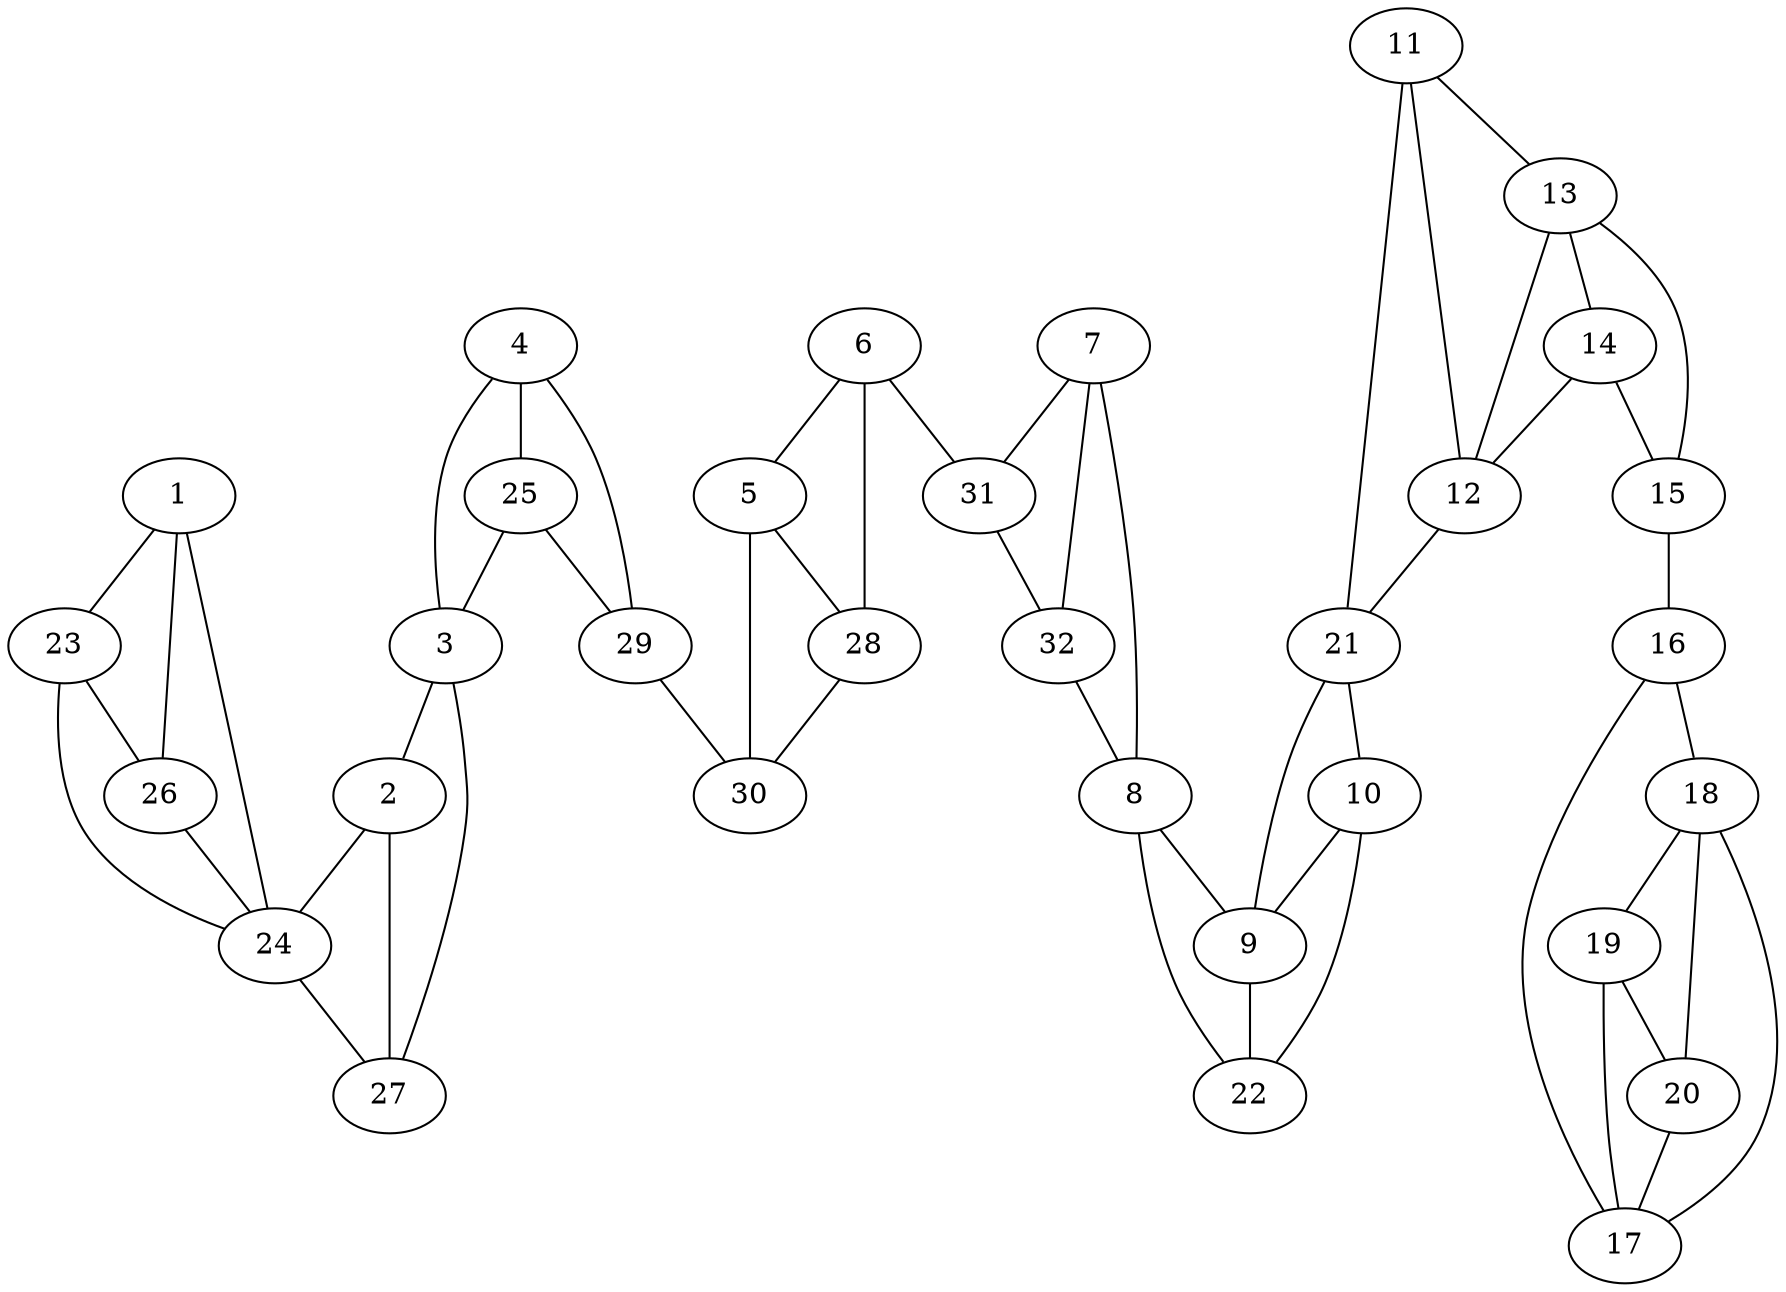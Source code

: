 graph pdb1a8h {
	1	 [aaLength=19,
		sequence=LGHAYTTVVADFLARWHRL,
		type=0];
	23	 [aaLength=5,
		sequence=VFYVT,
		type=1];
	1 -- 23	 [distance0="16.0",
		frequency=1,
		type0=2];
	24	 [aaLength=8,
		sequence=RTFFLTGT,
		type=1];
	1 -- 24	 [distance0="22.0",
		frequency=1,
		type0=3];
	26	 [aaLength=3,
		sequence=IYY,
		type=1];
	1 -- 26	 [distance0="9.0",
		frequency=1,
		type0=1];
	2	 [aaLength=9,
		sequence=ETVYRAAQA,
		type=0];
	2 -- 24	 [distance0="12.0",
		frequency=1,
		type0=2];
	27	 [aaLength=3,
		sequence=GTD,
		type=1];
	2 -- 27	 [distance0="6.0",
		frequency=1,
		type0=1];
	3	 [aaLength=18,
		sequence=PKAFVDRVSGRFKRAWDL,
		type=0];
	3 -- 2	 [distance0="13.0",
		frequency=1,
		type0=1];
	3 -- 27	 [distance0="19.0",
		frequency=1,
		type0=2];
	4	 [aaLength=16,
		sequence=ERHKKVVQLVLKKVYE,
		type=0];
	4 -- 3	 [distance0="31.0",
		frequency=1,
		type0=3];
	25	 [aaLength=4,
		sequence=DFIR,
		type=1];
	4 -- 25	 [distance0="7.0",
		frequency=1,
		type0=1];
	29	 [aaLength=11,
		sequence=IYYGEYEGLYC,
		type=1];
	4 -- 29	 [distance0="19.0",
		distance1="0.0",
		frequency=2,
		type0=2,
		type1=4];
	5	 [aaLength=13,
		sequence=EKYRPWLQEYIQE,
		type=0];
	28	 [aaLength=10,
		sequence=ERRKEGNYFF,
		type=1];
	5 -- 28	 [distance0="12.0",
		frequency=1,
		type0=1];
	30	 [aaLength=3,
		sequence=RFY,
		type=1];
	5 -- 30	 [distance0="32.0",
		frequency=1,
		type0=3];
	6	 [aaLength=10,
		sequence=EGYRNEVLAM,
		type=0];
	6 -- 5	 [distance0="20.0",
		frequency=1,
		type0=1];
	6 -- 28	 [distance0="32.0",
		frequency=1,
		type0=3];
	31	 [aaLength=3,
		sequence=SRP,
		type=1];
	6 -- 31	 [distance0="20.0",
		distance1="0.0",
		frequency=2,
		type0=2,
		type1=4];
	7	 [aaLength=12,
		sequence=WFDALLNYVSAL,
		type=0];
	8	 [aaLength=9,
		sequence=EAYRTFWPH,
		type=0];
	7 -- 8	 [distance0="17.0",
		distance1="0.0",
		frequency=2,
		type0=2,
		type1=4];
	7 -- 31	 [distance0="23.0",
		frequency=1,
		type0=3];
	32	 [aaLength=3,
		sequence=HVT,
		type=1];
	7 -- 32	 [distance0="5.0",
		frequency=1,
		type0=1];
	9	 [aaLength=8,
		sequence=KDILKPHA,
		type=0];
	8 -- 9	 [distance0="15.0",
		frequency=1,
		type0=2];
	22	 [aaLength=6,
		sequence=AWHLIG,
		type=1];
	8 -- 22	 [distance0="9.0",
		distance1="0.0",
		frequency=2,
		type0=1,
		type1=5];
	9 -- 22	 [distance0="6.0",
		frequency=1,
		type0=1];
	10	 [aaLength=9,
		sequence=FWPTMLKAA,
		type=0];
	10 -- 9	 [distance0="9.0",
		frequency=1,
		type0=1];
	10 -- 22	 [distance0="15.0",
		frequency=1,
		type0=3];
	11	 [aaLength=8,
		sequence=PFALLEKY,
		type=0];
	13	 [aaLength=10,
		sequence=EEALRTRYEA,
		type=0];
	11 -- 13	 [distance0="30.0",
		frequency=1,
		type0=3];
	12	 [aaLength=11,
		sequence=RDALRYYLLRE,
		type=0];
	11 -- 12	 [distance0="9.0",
		distance1="0.0",
		frequency=2,
		type0=1,
		type1=4];
	21	 [aaLength=5,
		sequence=HLNVG,
		type=1];
	11 -- 21	 [distance0="25.0",
		frequency=1,
		type0=2];
	12 -- 13	 [distance0="21.0",
		distance1="0.0",
		frequency=2,
		type0=2,
		type1=4];
	12 -- 21	 [distance0="34.0",
		frequency=1,
		type0=3];
	14	 [aaLength=14,
		sequence=GNLVQRTRAMLFRF,
		type=0];
	13 -- 14	 [distance0="16.0",
		distance1="0.0",
		frequency=2,
		type0=1,
		type1=4];
	14 -- 12	 [distance0="37.0",
		frequency=1,
		type0=3];
	15	 [aaLength=18,
		sequence=EELAEGTGLAGRLRPLVR,
		type=0];
	14 -- 15	 [distance0="25.0",
		distance1="0.0",
		frequency=2,
		type0=2,
		type1=4];
	16	 [aaLength=22,
		sequence=FHVALEEAMAYVKALNRYINEK,
		type=0];
	15 -- 16	 [distance0="21.0",
		distance1="0.0",
		frequency=2,
		type0=1,
		type1=4];
	15 -- 13	 [distance0="41.0",
		frequency=1,
		type0=3];
	18	 [aaLength=23,
		sequence=PEEARAVLYRVVEGLRIASILLT,
		type=0];
	16 -- 18	 [distance0="31.0",
		frequency=1,
		type0=3];
	17	 [aaLength=7,
		sequence=PWELFKK,
		type=0];
	16 -- 17	 [distance0="23.0",
		distance1="0.0",
		frequency=2,
		type0=2,
		type1=4];
	19	 [aaLength=10,
		sequence=PDKMAELRRA,
		type=0];
	17 -- 19	 [distance0="34.0",
		frequency=1,
		type0=3];
	17 -- 18	 [distance0="8.0",
		distance1="0.0",
		frequency=2,
		type0=1,
		type1=4];
	18 -- 19	 [distance0="26.0",
		distance1="0.0",
		frequency=2,
		type0=2,
		type1=4];
	20	 [aaLength=5,
		sequence=LEEAE,
		type=0];
	19 -- 20	 [distance0="18.0",
		distance1="0.0",
		frequency=2,
		type0=1,
		type1=4];
	20 -- 18	 [distance0="44.0",
		frequency=1,
		type0=2];
	20 -- 17	 [distance0="52.0",
		frequency=1,
		type0=3];
	21 -- 9	 [distance0="24.0",
		frequency=1,
		type0=2];
	21 -- 10	 [distance0="15.0",
		frequency=1,
		type0=1];
	23 -- 24	 [distance0="38.0",
		frequency=1,
		type0=3];
	23 -- 26	 [distance0="7.0",
		distance1="0.0",
		frequency=2,
		type0=1,
		type1=4];
	24 -- 27	 [distance0="6.0",
		distance1="0.0",
		frequency=2,
		type0=1,
		type1=5];
	25 -- 3	 [distance0="24.0",
		frequency=1,
		type0=2];
	25 -- 29	 [distance0="26.0",
		frequency=1,
		type0=3];
	26 -- 24	 [distance0="31.0",
		distance1="0.0",
		frequency=2,
		type0=3,
		type1=4];
	28 -- 30	 [distance0="20.0",
		frequency=1,
		type0=2];
	29 -- 30	 [distance0="15.0",
		distance1="0.0",
		frequency=2,
		type0=1,
		type1=4];
	31 -- 32	 [distance0="18.0",
		distance1="0.0",
		frequency=2,
		type0=1,
		type1=4];
	32 -- 8	 [distance0="22.0",
		frequency=1,
		type0=3];
}
